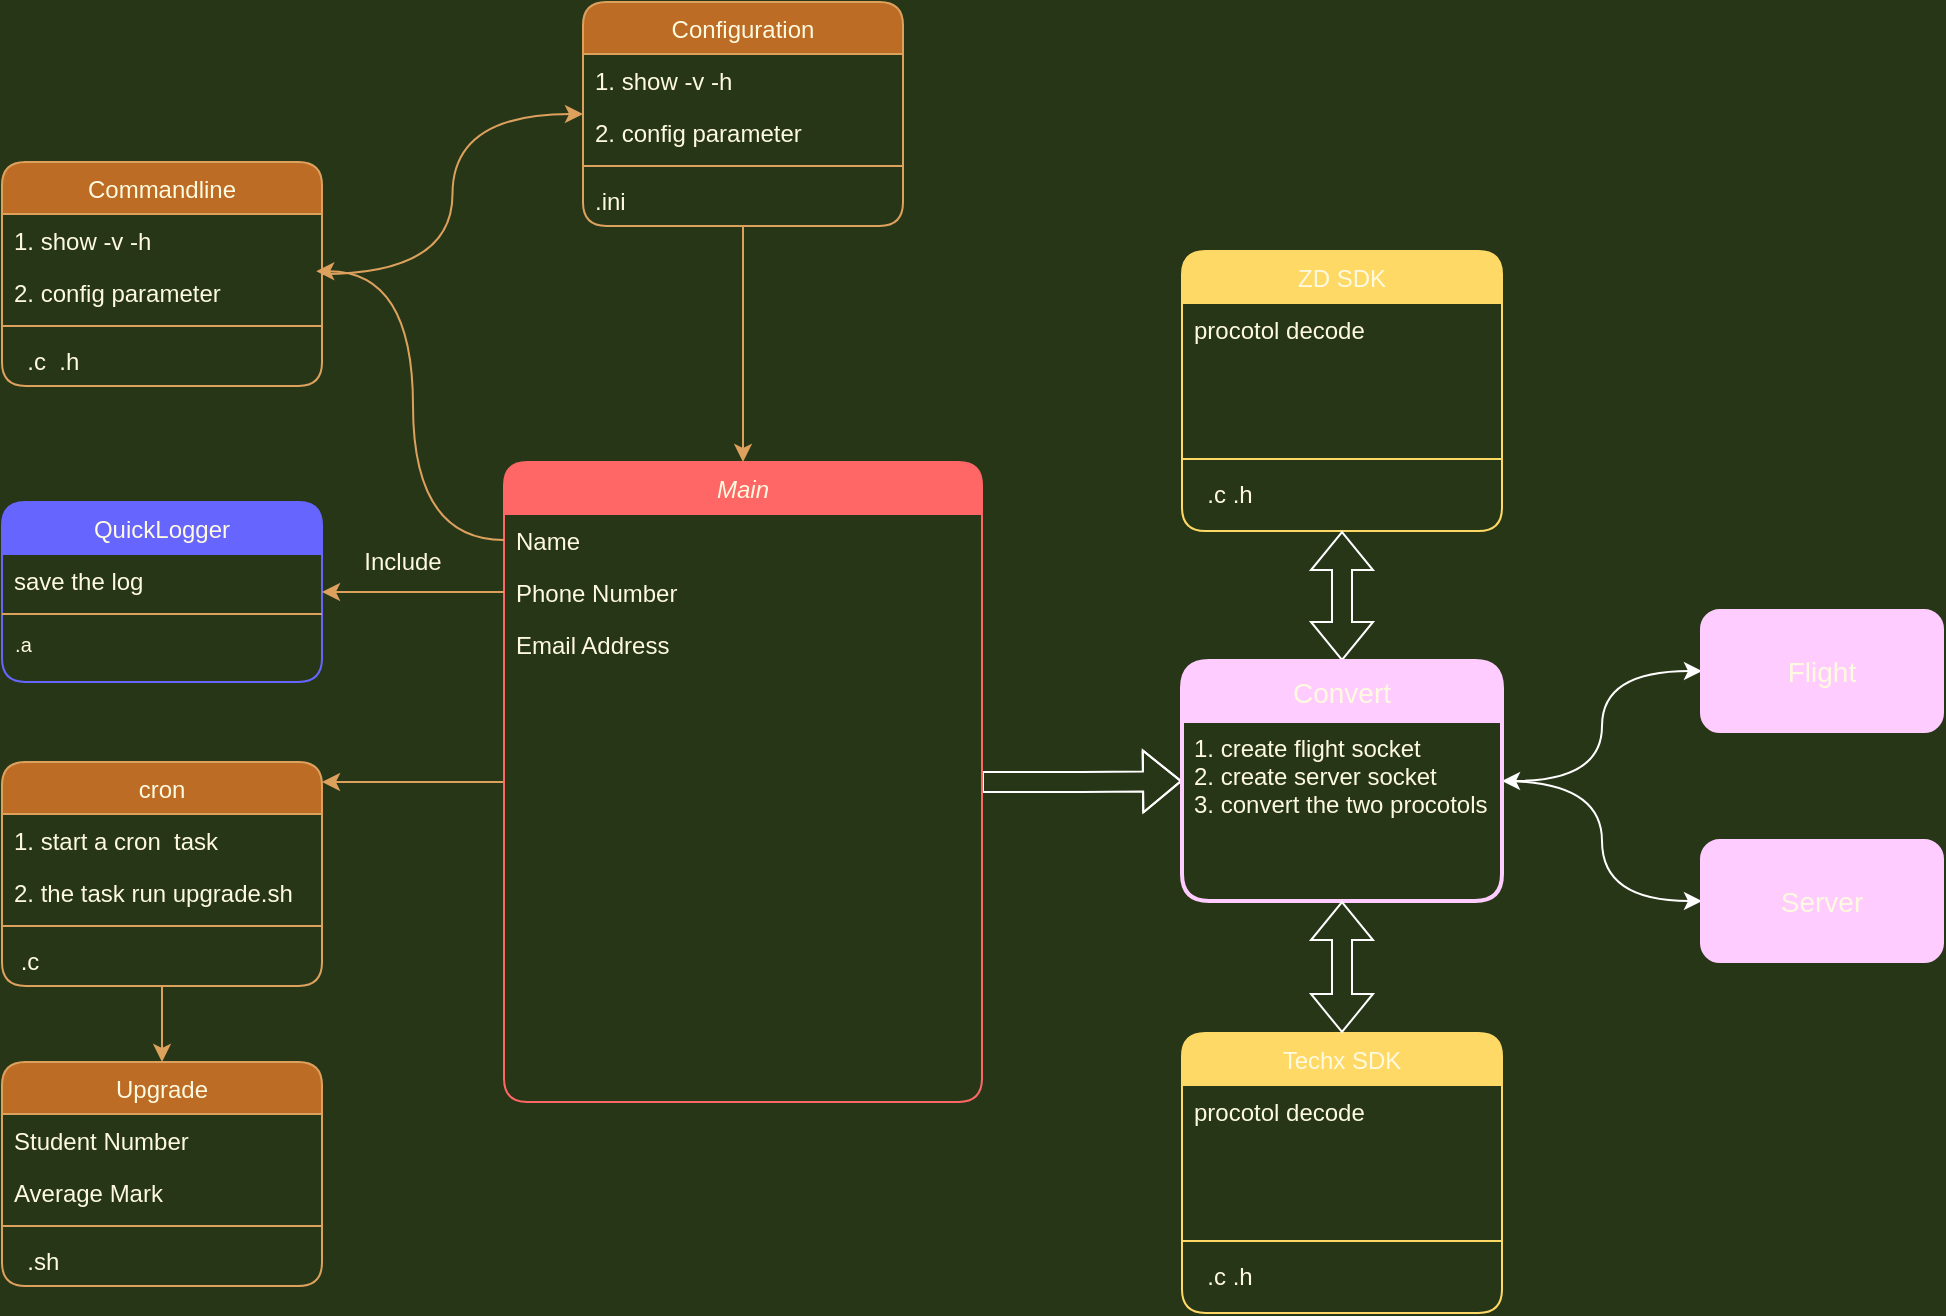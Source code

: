 <mxfile version="20.3.3" type="github">
  <diagram id="C5RBs43oDa-KdzZeNtuy" name="Page-1">
    <mxGraphModel dx="1422" dy="754" grid="1" gridSize="10" guides="1" tooltips="1" connect="1" arrows="1" fold="1" page="1" pageScale="1" pageWidth="1654" pageHeight="1169" background="#283618" math="0" shadow="0">
      <root>
        <mxCell id="WIyWlLk6GJQsqaUBKTNV-0" />
        <mxCell id="WIyWlLk6GJQsqaUBKTNV-1" parent="WIyWlLk6GJQsqaUBKTNV-0" />
        <mxCell id="BV7yY6mqucKtbM3vjLyb-37" style="edgeStyle=orthogonalEdgeStyle;curved=1;rounded=0;orthogonalLoop=1;jettySize=auto;html=1;exitX=0;exitY=0.5;exitDx=0;exitDy=0;entryX=1;entryY=0.089;entryDx=0;entryDy=0;entryPerimeter=0;strokeColor=#DDA15E;fontColor=#FEFAE0;fillColor=#BC6C25;" parent="WIyWlLk6GJQsqaUBKTNV-1" source="zkfFHV4jXpPFQw0GAbJ--0" target="BV7yY6mqucKtbM3vjLyb-29" edge="1">
          <mxGeometry relative="1" as="geometry" />
        </mxCell>
        <mxCell id="XJp9R-j0G4MkynB-kufm-4" style="edgeStyle=orthogonalEdgeStyle;curved=1;rounded=0;orthogonalLoop=1;jettySize=auto;html=1;exitX=1;exitY=0.5;exitDx=0;exitDy=0;entryX=0;entryY=0.334;entryDx=0;entryDy=0;entryPerimeter=0;shape=flexArrow;strokeColor=#FFFFFF;startArrow=none;startFill=0;" edge="1" parent="WIyWlLk6GJQsqaUBKTNV-1" source="zkfFHV4jXpPFQw0GAbJ--0" target="BV7yY6mqucKtbM3vjLyb-43">
          <mxGeometry relative="1" as="geometry" />
        </mxCell>
        <mxCell id="zkfFHV4jXpPFQw0GAbJ--0" value="Main" style="swimlane;fontStyle=2;align=center;verticalAlign=top;childLayout=stackLayout;horizontal=1;startSize=26;horizontalStack=0;resizeParent=1;resizeLast=0;collapsible=1;marginBottom=0;rounded=1;shadow=0;strokeWidth=1;fillColor=#FF6666;strokeColor=#FF6666;fontColor=#FEFAE0;" parent="WIyWlLk6GJQsqaUBKTNV-1" vertex="1">
          <mxGeometry x="411" y="510" width="239" height="320" as="geometry">
            <mxRectangle x="220" y="120" width="160" height="26" as="alternateBounds" />
          </mxGeometry>
        </mxCell>
        <mxCell id="zkfFHV4jXpPFQw0GAbJ--1" value="Name" style="text;align=left;verticalAlign=top;spacingLeft=4;spacingRight=4;overflow=hidden;rotatable=0;points=[[0,0.5],[1,0.5]];portConstraint=eastwest;fontColor=#FEFAE0;rounded=1;" parent="zkfFHV4jXpPFQw0GAbJ--0" vertex="1">
          <mxGeometry y="26" width="239" height="26" as="geometry" />
        </mxCell>
        <mxCell id="zkfFHV4jXpPFQw0GAbJ--2" value="Phone Number" style="text;align=left;verticalAlign=top;spacingLeft=4;spacingRight=4;overflow=hidden;rotatable=0;points=[[0,0.5],[1,0.5]];portConstraint=eastwest;rounded=1;shadow=0;html=0;fontColor=#FEFAE0;" parent="zkfFHV4jXpPFQw0GAbJ--0" vertex="1">
          <mxGeometry y="52" width="239" height="26" as="geometry" />
        </mxCell>
        <mxCell id="zkfFHV4jXpPFQw0GAbJ--3" value="Email Address" style="text;align=left;verticalAlign=top;spacingLeft=4;spacingRight=4;overflow=hidden;rotatable=0;points=[[0,0.5],[1,0.5]];portConstraint=eastwest;rounded=1;shadow=0;html=0;fontColor=#FEFAE0;" parent="zkfFHV4jXpPFQw0GAbJ--0" vertex="1">
          <mxGeometry y="78" width="239" height="26" as="geometry" />
        </mxCell>
        <mxCell id="zkfFHV4jXpPFQw0GAbJ--6" value="Upgrade" style="swimlane;fontStyle=0;align=center;verticalAlign=top;childLayout=stackLayout;horizontal=1;startSize=26;horizontalStack=0;resizeParent=1;resizeLast=0;collapsible=1;marginBottom=0;rounded=1;shadow=0;strokeWidth=1;fillColor=#BC6C25;strokeColor=#DDA15E;fontColor=#FEFAE0;" parent="WIyWlLk6GJQsqaUBKTNV-1" vertex="1">
          <mxGeometry x="160" y="810" width="160" height="112" as="geometry">
            <mxRectangle x="130" y="380" width="160" height="26" as="alternateBounds" />
          </mxGeometry>
        </mxCell>
        <mxCell id="zkfFHV4jXpPFQw0GAbJ--7" value="Student Number" style="text;align=left;verticalAlign=top;spacingLeft=4;spacingRight=4;overflow=hidden;rotatable=0;points=[[0,0.5],[1,0.5]];portConstraint=eastwest;fontColor=#FEFAE0;rounded=1;" parent="zkfFHV4jXpPFQw0GAbJ--6" vertex="1">
          <mxGeometry y="26" width="160" height="26" as="geometry" />
        </mxCell>
        <mxCell id="zkfFHV4jXpPFQw0GAbJ--8" value="Average Mark" style="text;align=left;verticalAlign=top;spacingLeft=4;spacingRight=4;overflow=hidden;rotatable=0;points=[[0,0.5],[1,0.5]];portConstraint=eastwest;rounded=1;shadow=0;html=0;fontColor=#FEFAE0;" parent="zkfFHV4jXpPFQw0GAbJ--6" vertex="1">
          <mxGeometry y="52" width="160" height="26" as="geometry" />
        </mxCell>
        <mxCell id="zkfFHV4jXpPFQw0GAbJ--9" value="" style="line;html=1;strokeWidth=1;align=left;verticalAlign=middle;spacingTop=-1;spacingLeft=3;spacingRight=3;rotatable=0;labelPosition=right;points=[];portConstraint=eastwest;fillColor=#BC6C25;strokeColor=#DDA15E;fontColor=#FEFAE0;rounded=1;labelBackgroundColor=#283618;" parent="zkfFHV4jXpPFQw0GAbJ--6" vertex="1">
          <mxGeometry y="78" width="160" height="8" as="geometry" />
        </mxCell>
        <mxCell id="zkfFHV4jXpPFQw0GAbJ--11" value="  .sh" style="text;align=left;verticalAlign=top;spacingLeft=4;spacingRight=4;overflow=hidden;rotatable=0;points=[[0,0.5],[1,0.5]];portConstraint=eastwest;fontColor=#FEFAE0;rounded=1;" parent="zkfFHV4jXpPFQw0GAbJ--6" vertex="1">
          <mxGeometry y="86" width="160" height="26" as="geometry" />
        </mxCell>
        <mxCell id="zkfFHV4jXpPFQw0GAbJ--13" value="QuickLogger" style="swimlane;fontStyle=0;align=center;verticalAlign=top;childLayout=stackLayout;horizontal=1;startSize=26;horizontalStack=0;resizeParent=1;resizeLast=0;collapsible=1;marginBottom=0;rounded=1;shadow=0;strokeWidth=1;fillColor=#6666FF;strokeColor=#6666FF;fontColor=#FEFAE0;" parent="WIyWlLk6GJQsqaUBKTNV-1" vertex="1">
          <mxGeometry x="160" y="530" width="160" height="90" as="geometry">
            <mxRectangle x="160" y="535" width="170" height="26" as="alternateBounds" />
          </mxGeometry>
        </mxCell>
        <mxCell id="zkfFHV4jXpPFQw0GAbJ--14" value="save the log&#xa;" style="text;align=left;verticalAlign=top;spacingLeft=4;spacingRight=4;overflow=hidden;rotatable=0;points=[[0,0.5],[1,0.5]];portConstraint=eastwest;fontColor=#FEFAE0;rounded=1;" parent="zkfFHV4jXpPFQw0GAbJ--13" vertex="1">
          <mxGeometry y="26" width="160" height="26" as="geometry" />
        </mxCell>
        <mxCell id="zkfFHV4jXpPFQw0GAbJ--15" value="" style="line;html=1;strokeWidth=1;align=left;verticalAlign=middle;spacingTop=-1;spacingLeft=3;spacingRight=3;rotatable=0;labelPosition=right;points=[];portConstraint=eastwest;fillColor=#BC6C25;strokeColor=#DDA15E;fontColor=#FEFAE0;rounded=1;labelBackgroundColor=#283618;" parent="zkfFHV4jXpPFQw0GAbJ--13" vertex="1">
          <mxGeometry y="52" width="160" height="8" as="geometry" />
        </mxCell>
        <mxCell id="BV7yY6mqucKtbM3vjLyb-20" value="  .a" style="text;align=left;verticalAlign=top;resizable=0;points=[];autosize=1;strokeColor=none;fillColor=none;fontColor=#FEFAE0;rotation=0;spacing=1;fontSize=10;labelBackgroundColor=none;labelBorderColor=none;html=1;" parent="zkfFHV4jXpPFQw0GAbJ--13" vertex="1">
          <mxGeometry y="60" width="160" height="30" as="geometry" />
        </mxCell>
        <mxCell id="zkfFHV4jXpPFQw0GAbJ--17" value="ZD SDK" style="swimlane;fontStyle=0;align=center;verticalAlign=top;childLayout=stackLayout;horizontal=1;startSize=26;horizontalStack=0;resizeParent=1;resizeLast=0;collapsible=1;marginBottom=0;rounded=1;shadow=0;strokeWidth=1;fillColor=#FFD966;strokeColor=#FFD966;fontColor=#FEFAE0;" parent="WIyWlLk6GJQsqaUBKTNV-1" vertex="1">
          <mxGeometry x="750" y="404.5" width="160" height="140" as="geometry">
            <mxRectangle x="550" y="140" width="160" height="26" as="alternateBounds" />
          </mxGeometry>
        </mxCell>
        <mxCell id="zkfFHV4jXpPFQw0GAbJ--18" value="procotol decode" style="text;align=left;verticalAlign=top;spacingLeft=4;spacingRight=4;overflow=hidden;rotatable=0;points=[[0,0.5],[1,0.5]];portConstraint=eastwest;fontColor=#FEFAE0;rounded=1;" parent="zkfFHV4jXpPFQw0GAbJ--17" vertex="1">
          <mxGeometry y="26" width="160" height="74" as="geometry" />
        </mxCell>
        <mxCell id="zkfFHV4jXpPFQw0GAbJ--23" value="" style="line;html=1;strokeWidth=1;align=left;verticalAlign=middle;spacingTop=-1;spacingLeft=3;spacingRight=3;rotatable=0;labelPosition=right;points=[];portConstraint=eastwest;fillColor=#BC6C25;strokeColor=#FFD966;fontColor=#FEFAE0;rounded=1;labelBackgroundColor=#283618;" parent="zkfFHV4jXpPFQw0GAbJ--17" vertex="1">
          <mxGeometry y="100" width="160" height="8" as="geometry" />
        </mxCell>
        <mxCell id="zkfFHV4jXpPFQw0GAbJ--25" value="  .c .h" style="text;align=left;verticalAlign=top;spacingLeft=4;spacingRight=4;overflow=hidden;rotatable=0;points=[[0,0.5],[1,0.5]];portConstraint=eastwest;fontColor=#FEFAE0;rounded=1;" parent="zkfFHV4jXpPFQw0GAbJ--17" vertex="1">
          <mxGeometry y="108" width="160" height="26" as="geometry" />
        </mxCell>
        <mxCell id="BV7yY6mqucKtbM3vjLyb-1" style="edgeStyle=orthogonalEdgeStyle;rounded=0;orthogonalLoop=1;jettySize=auto;html=1;exitX=0;exitY=0.5;exitDx=0;exitDy=0;entryX=1;entryY=0.5;entryDx=0;entryDy=0;strokeColor=#DDA15E;fontColor=#FEFAE0;fillColor=#BC6C25;curved=1;" parent="WIyWlLk6GJQsqaUBKTNV-1" source="zkfFHV4jXpPFQw0GAbJ--2" target="zkfFHV4jXpPFQw0GAbJ--13" edge="1">
          <mxGeometry relative="1" as="geometry" />
        </mxCell>
        <mxCell id="BV7yY6mqucKtbM3vjLyb-4" value="Include" style="text;html=1;resizable=0;autosize=1;align=center;verticalAlign=middle;points=[];fillColor=none;strokeColor=none;rounded=0;fontColor=#FEFAE0;" parent="WIyWlLk6GJQsqaUBKTNV-1" vertex="1">
          <mxGeometry x="330" y="545" width="60" height="30" as="geometry" />
        </mxCell>
        <mxCell id="BV7yY6mqucKtbM3vjLyb-27" value="" style="edgeStyle=orthogonalEdgeStyle;curved=1;rounded=0;orthogonalLoop=1;jettySize=auto;html=1;strokeColor=#DDA15E;fontColor=#FEFAE0;fillColor=#BC6C25;" parent="WIyWlLk6GJQsqaUBKTNV-1" source="BV7yY6mqucKtbM3vjLyb-5" target="BV7yY6mqucKtbM3vjLyb-22" edge="1">
          <mxGeometry relative="1" as="geometry" />
        </mxCell>
        <mxCell id="BV7yY6mqucKtbM3vjLyb-5" value="Commandline" style="swimlane;fontStyle=0;align=center;verticalAlign=top;childLayout=stackLayout;horizontal=1;startSize=26;horizontalStack=0;resizeParent=1;resizeLast=0;collapsible=1;marginBottom=0;rounded=1;shadow=0;strokeWidth=1;fillColor=#BC6C25;strokeColor=#DDA15E;fontColor=#FEFAE0;" parent="WIyWlLk6GJQsqaUBKTNV-1" vertex="1">
          <mxGeometry x="160" y="360" width="160" height="112" as="geometry">
            <mxRectangle x="130" y="380" width="160" height="26" as="alternateBounds" />
          </mxGeometry>
        </mxCell>
        <mxCell id="BV7yY6mqucKtbM3vjLyb-6" value="1. show -v -h" style="text;align=left;verticalAlign=top;spacingLeft=4;spacingRight=4;overflow=hidden;rotatable=0;points=[[0,0.5],[1,0.5]];portConstraint=eastwest;fontColor=#FEFAE0;rounded=1;" parent="BV7yY6mqucKtbM3vjLyb-5" vertex="1">
          <mxGeometry y="26" width="160" height="26" as="geometry" />
        </mxCell>
        <mxCell id="BV7yY6mqucKtbM3vjLyb-7" value="2. config parameter" style="text;align=left;verticalAlign=top;spacingLeft=4;spacingRight=4;overflow=hidden;rotatable=0;points=[[0,0.5],[1,0.5]];portConstraint=eastwest;rounded=1;shadow=0;html=0;fontColor=#FEFAE0;" parent="BV7yY6mqucKtbM3vjLyb-5" vertex="1">
          <mxGeometry y="52" width="160" height="26" as="geometry" />
        </mxCell>
        <mxCell id="BV7yY6mqucKtbM3vjLyb-8" value="" style="line;html=1;strokeWidth=1;align=left;verticalAlign=middle;spacingTop=-1;spacingLeft=3;spacingRight=3;rotatable=0;labelPosition=right;points=[];portConstraint=eastwest;fillColor=#BC6C25;strokeColor=#DDA15E;fontColor=#FEFAE0;rounded=1;labelBackgroundColor=#283618;" parent="BV7yY6mqucKtbM3vjLyb-5" vertex="1">
          <mxGeometry y="78" width="160" height="8" as="geometry" />
        </mxCell>
        <mxCell id="BV7yY6mqucKtbM3vjLyb-9" value="  .c  .h" style="text;align=left;verticalAlign=top;spacingLeft=4;spacingRight=4;overflow=hidden;rotatable=0;points=[[0,0.5],[1,0.5]];portConstraint=eastwest;fontStyle=0;fontColor=#FEFAE0;rounded=1;" parent="BV7yY6mqucKtbM3vjLyb-5" vertex="1">
          <mxGeometry y="86" width="160" height="26" as="geometry" />
        </mxCell>
        <mxCell id="BV7yY6mqucKtbM3vjLyb-21" style="edgeStyle=orthogonalEdgeStyle;rounded=0;orthogonalLoop=1;jettySize=auto;html=1;exitX=0;exitY=0.5;exitDx=0;exitDy=0;entryX=0.982;entryY=1.099;entryDx=0;entryDy=0;entryPerimeter=0;strokeColor=#DDA15E;fontColor=#FEFAE0;fillColor=#BC6C25;curved=1;" parent="WIyWlLk6GJQsqaUBKTNV-1" source="zkfFHV4jXpPFQw0GAbJ--1" target="BV7yY6mqucKtbM3vjLyb-6" edge="1">
          <mxGeometry relative="1" as="geometry" />
        </mxCell>
        <mxCell id="BV7yY6mqucKtbM3vjLyb-28" style="edgeStyle=orthogonalEdgeStyle;curved=1;rounded=0;orthogonalLoop=1;jettySize=auto;html=1;exitX=0.5;exitY=1;exitDx=0;exitDy=0;entryX=0.5;entryY=0;entryDx=0;entryDy=0;strokeColor=#DDA15E;fontColor=#FEFAE0;fillColor=#BC6C25;" parent="WIyWlLk6GJQsqaUBKTNV-1" source="BV7yY6mqucKtbM3vjLyb-22" target="zkfFHV4jXpPFQw0GAbJ--0" edge="1">
          <mxGeometry relative="1" as="geometry" />
        </mxCell>
        <mxCell id="BV7yY6mqucKtbM3vjLyb-22" value="Configuration" style="swimlane;fontStyle=0;align=center;verticalAlign=top;childLayout=stackLayout;horizontal=1;startSize=26;horizontalStack=0;resizeParent=1;resizeLast=0;collapsible=1;marginBottom=0;rounded=1;shadow=0;strokeWidth=1;fillColor=#BC6C25;strokeColor=#DDA15E;fontColor=#FEFAE0;" parent="WIyWlLk6GJQsqaUBKTNV-1" vertex="1">
          <mxGeometry x="450.5" y="280" width="160" height="112" as="geometry">
            <mxRectangle x="130" y="380" width="160" height="26" as="alternateBounds" />
          </mxGeometry>
        </mxCell>
        <mxCell id="BV7yY6mqucKtbM3vjLyb-23" value="1. show -v -h" style="text;align=left;verticalAlign=top;spacingLeft=4;spacingRight=4;overflow=hidden;rotatable=0;points=[[0,0.5],[1,0.5]];portConstraint=eastwest;fontColor=#FEFAE0;rounded=1;" parent="BV7yY6mqucKtbM3vjLyb-22" vertex="1">
          <mxGeometry y="26" width="160" height="26" as="geometry" />
        </mxCell>
        <mxCell id="BV7yY6mqucKtbM3vjLyb-24" value="2. config parameter" style="text;align=left;verticalAlign=top;spacingLeft=4;spacingRight=4;overflow=hidden;rotatable=0;points=[[0,0.5],[1,0.5]];portConstraint=eastwest;rounded=1;shadow=0;html=0;fontColor=#FEFAE0;" parent="BV7yY6mqucKtbM3vjLyb-22" vertex="1">
          <mxGeometry y="52" width="160" height="26" as="geometry" />
        </mxCell>
        <mxCell id="BV7yY6mqucKtbM3vjLyb-25" value="" style="line;html=1;strokeWidth=1;align=left;verticalAlign=middle;spacingTop=-1;spacingLeft=3;spacingRight=3;rotatable=0;labelPosition=right;points=[];portConstraint=eastwest;fillColor=#BC6C25;strokeColor=#DDA15E;fontColor=#FEFAE0;rounded=1;labelBackgroundColor=#283618;" parent="BV7yY6mqucKtbM3vjLyb-22" vertex="1">
          <mxGeometry y="78" width="160" height="8" as="geometry" />
        </mxCell>
        <mxCell id="BV7yY6mqucKtbM3vjLyb-26" value=".ini" style="text;align=left;verticalAlign=top;spacingLeft=4;spacingRight=4;overflow=hidden;rotatable=0;points=[[0,0.5],[1,0.5]];portConstraint=eastwest;fontStyle=0;fontColor=#FEFAE0;rounded=1;" parent="BV7yY6mqucKtbM3vjLyb-22" vertex="1">
          <mxGeometry y="86" width="160" height="26" as="geometry" />
        </mxCell>
        <mxCell id="BV7yY6mqucKtbM3vjLyb-36" style="edgeStyle=orthogonalEdgeStyle;curved=1;rounded=0;orthogonalLoop=1;jettySize=auto;html=1;exitX=0.5;exitY=1;exitDx=0;exitDy=0;entryX=0.5;entryY=0;entryDx=0;entryDy=0;strokeColor=#DDA15E;fontColor=#FEFAE0;fillColor=#BC6C25;" parent="WIyWlLk6GJQsqaUBKTNV-1" source="BV7yY6mqucKtbM3vjLyb-29" target="zkfFHV4jXpPFQw0GAbJ--6" edge="1">
          <mxGeometry relative="1" as="geometry" />
        </mxCell>
        <mxCell id="BV7yY6mqucKtbM3vjLyb-29" value="cron" style="swimlane;fontStyle=0;align=center;verticalAlign=top;childLayout=stackLayout;horizontal=1;startSize=26;horizontalStack=0;resizeParent=1;resizeLast=0;collapsible=1;marginBottom=0;rounded=1;shadow=0;strokeWidth=1;fillColor=#BC6C25;strokeColor=#DDA15E;fontColor=#FEFAE0;" parent="WIyWlLk6GJQsqaUBKTNV-1" vertex="1">
          <mxGeometry x="160" y="660" width="160" height="112" as="geometry">
            <mxRectangle x="130" y="380" width="160" height="26" as="alternateBounds" />
          </mxGeometry>
        </mxCell>
        <mxCell id="BV7yY6mqucKtbM3vjLyb-30" value="1. start a cron  task" style="text;align=left;verticalAlign=top;spacingLeft=4;spacingRight=4;overflow=hidden;rotatable=0;points=[[0,0.5],[1,0.5]];portConstraint=eastwest;fontColor=#FEFAE0;rounded=1;" parent="BV7yY6mqucKtbM3vjLyb-29" vertex="1">
          <mxGeometry y="26" width="160" height="26" as="geometry" />
        </mxCell>
        <mxCell id="BV7yY6mqucKtbM3vjLyb-31" value="2. the task run upgrade.sh" style="text;align=left;verticalAlign=top;spacingLeft=4;spacingRight=4;overflow=hidden;rotatable=0;points=[[0,0.5],[1,0.5]];portConstraint=eastwest;rounded=1;shadow=0;html=0;fontColor=#FEFAE0;" parent="BV7yY6mqucKtbM3vjLyb-29" vertex="1">
          <mxGeometry y="52" width="160" height="26" as="geometry" />
        </mxCell>
        <mxCell id="BV7yY6mqucKtbM3vjLyb-32" value="" style="line;html=1;strokeWidth=1;align=left;verticalAlign=middle;spacingTop=-1;spacingLeft=3;spacingRight=3;rotatable=0;labelPosition=right;points=[];portConstraint=eastwest;fillColor=#BC6C25;strokeColor=#DDA15E;fontColor=#FEFAE0;rounded=1;labelBackgroundColor=#283618;" parent="BV7yY6mqucKtbM3vjLyb-29" vertex="1">
          <mxGeometry y="78" width="160" height="8" as="geometry" />
        </mxCell>
        <mxCell id="BV7yY6mqucKtbM3vjLyb-33" value=" .c" style="text;align=left;verticalAlign=top;spacingLeft=4;spacingRight=4;overflow=hidden;rotatable=0;points=[[0,0.5],[1,0.5]];portConstraint=eastwest;fontColor=#FEFAE0;rounded=1;" parent="BV7yY6mqucKtbM3vjLyb-29" vertex="1">
          <mxGeometry y="86" width="160" height="26" as="geometry" />
        </mxCell>
        <mxCell id="XJp9R-j0G4MkynB-kufm-1" value="" style="edgeStyle=orthogonalEdgeStyle;rounded=0;orthogonalLoop=1;jettySize=auto;html=1;curved=1;strokeColor=#FFFFFF;" edge="1" parent="WIyWlLk6GJQsqaUBKTNV-1" source="BV7yY6mqucKtbM3vjLyb-42" target="XJp9R-j0G4MkynB-kufm-0">
          <mxGeometry relative="1" as="geometry" />
        </mxCell>
        <mxCell id="XJp9R-j0G4MkynB-kufm-3" value="" style="edgeStyle=orthogonalEdgeStyle;rounded=0;orthogonalLoop=1;jettySize=auto;html=1;curved=1;strokeColor=#FFFFFF;startArrow=classic;startFill=1;" edge="1" parent="WIyWlLk6GJQsqaUBKTNV-1" source="BV7yY6mqucKtbM3vjLyb-42" target="XJp9R-j0G4MkynB-kufm-2">
          <mxGeometry relative="1" as="geometry" />
        </mxCell>
        <mxCell id="XJp9R-j0G4MkynB-kufm-9" style="edgeStyle=orthogonalEdgeStyle;shape=flexArrow;curved=1;rounded=0;orthogonalLoop=1;jettySize=auto;html=1;exitX=0.5;exitY=0;exitDx=0;exitDy=0;entryX=0.5;entryY=1;entryDx=0;entryDy=0;strokeColor=#FFFFFF;startArrow=block;startFill=0;" edge="1" parent="WIyWlLk6GJQsqaUBKTNV-1" source="BV7yY6mqucKtbM3vjLyb-42" target="zkfFHV4jXpPFQw0GAbJ--17">
          <mxGeometry relative="1" as="geometry" />
        </mxCell>
        <mxCell id="BV7yY6mqucKtbM3vjLyb-42" value="Convert" style="swimlane;childLayout=stackLayout;horizontal=1;startSize=30;horizontalStack=0;rounded=1;fontSize=14;fontStyle=0;strokeWidth=2;resizeParent=0;resizeLast=1;shadow=0;dashed=0;align=center;strokeColor=#FFCCFF;fontColor=#FEFAE0;fillColor=#FFCCFF;" parent="WIyWlLk6GJQsqaUBKTNV-1" vertex="1">
          <mxGeometry x="750" y="609.5" width="160" height="120" as="geometry" />
        </mxCell>
        <mxCell id="BV7yY6mqucKtbM3vjLyb-43" value="1. create flight socket&#xa;2. create server socket&#xa;3. convert the two procotols" style="align=left;strokeColor=none;fillColor=none;spacingLeft=4;fontSize=12;verticalAlign=top;resizable=0;rotatable=0;part=1;fontColor=#FEFAE0;" parent="BV7yY6mqucKtbM3vjLyb-42" vertex="1">
          <mxGeometry y="30" width="160" height="90" as="geometry" />
        </mxCell>
        <mxCell id="XJp9R-j0G4MkynB-kufm-0" value="Server" style="whiteSpace=wrap;html=1;fontSize=14;fillColor=#FFCCFF;strokeColor=#FFCCFF;fontColor=#FEFAE0;fontStyle=0;startSize=30;rounded=1;strokeWidth=2;shadow=0;dashed=0;" vertex="1" parent="WIyWlLk6GJQsqaUBKTNV-1">
          <mxGeometry x="1010" y="699.5" width="120" height="60" as="geometry" />
        </mxCell>
        <mxCell id="XJp9R-j0G4MkynB-kufm-2" value="Flight" style="whiteSpace=wrap;html=1;fontSize=14;fillColor=#FFCCFF;strokeColor=#FFCCFF;fontColor=#FEFAE0;fontStyle=0;startSize=30;rounded=1;strokeWidth=2;shadow=0;dashed=0;" vertex="1" parent="WIyWlLk6GJQsqaUBKTNV-1">
          <mxGeometry x="1010" y="584.5" width="120" height="60" as="geometry" />
        </mxCell>
        <mxCell id="XJp9R-j0G4MkynB-kufm-5" value="Techx SDK" style="swimlane;fontStyle=0;align=center;verticalAlign=top;childLayout=stackLayout;horizontal=1;startSize=26;horizontalStack=0;resizeParent=1;resizeLast=0;collapsible=1;marginBottom=0;rounded=1;shadow=0;strokeWidth=1;fillColor=#FFD966;strokeColor=#FFD966;fontColor=#FEFAE0;" vertex="1" parent="WIyWlLk6GJQsqaUBKTNV-1">
          <mxGeometry x="750" y="795.5" width="160" height="140" as="geometry">
            <mxRectangle x="550" y="140" width="160" height="26" as="alternateBounds" />
          </mxGeometry>
        </mxCell>
        <mxCell id="XJp9R-j0G4MkynB-kufm-6" value="procotol decode" style="text;align=left;verticalAlign=top;spacingLeft=4;spacingRight=4;overflow=hidden;rotatable=0;points=[[0,0.5],[1,0.5]];portConstraint=eastwest;fontColor=#FEFAE0;rounded=1;" vertex="1" parent="XJp9R-j0G4MkynB-kufm-5">
          <mxGeometry y="26" width="160" height="74" as="geometry" />
        </mxCell>
        <mxCell id="XJp9R-j0G4MkynB-kufm-7" value="" style="line;html=1;strokeWidth=1;align=left;verticalAlign=middle;spacingTop=-1;spacingLeft=3;spacingRight=3;rotatable=0;labelPosition=right;points=[];portConstraint=eastwest;fillColor=#BC6C25;strokeColor=#FFD966;fontColor=#FEFAE0;rounded=1;labelBackgroundColor=#283618;" vertex="1" parent="XJp9R-j0G4MkynB-kufm-5">
          <mxGeometry y="100" width="160" height="8" as="geometry" />
        </mxCell>
        <mxCell id="XJp9R-j0G4MkynB-kufm-8" value="  .c .h" style="text;align=left;verticalAlign=top;spacingLeft=4;spacingRight=4;overflow=hidden;rotatable=0;points=[[0,0.5],[1,0.5]];portConstraint=eastwest;fontColor=#FEFAE0;rounded=1;" vertex="1" parent="XJp9R-j0G4MkynB-kufm-5">
          <mxGeometry y="108" width="160" height="26" as="geometry" />
        </mxCell>
        <mxCell id="XJp9R-j0G4MkynB-kufm-10" style="edgeStyle=orthogonalEdgeStyle;shape=flexArrow;curved=1;rounded=0;orthogonalLoop=1;jettySize=auto;html=1;exitX=0.5;exitY=1;exitDx=0;exitDy=0;strokeColor=#FFFFFF;startArrow=block;startFill=0;entryX=0.5;entryY=0;entryDx=0;entryDy=0;" edge="1" parent="WIyWlLk6GJQsqaUBKTNV-1" source="BV7yY6mqucKtbM3vjLyb-43" target="XJp9R-j0G4MkynB-kufm-5">
          <mxGeometry relative="1" as="geometry">
            <mxPoint x="829.69" y="779.5" as="targetPoint" />
          </mxGeometry>
        </mxCell>
      </root>
    </mxGraphModel>
  </diagram>
</mxfile>
